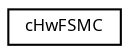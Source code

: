 digraph "Graphical Class Hierarchy"
{
  edge [fontname="Sans",fontsize="8",labelfontname="Sans",labelfontsize="8"];
  node [fontname="Sans",fontsize="8",shape=record];
  rankdir="LR";
  Node1 [label="cHwFSMC",height=0.2,width=0.4,color="black", fillcolor="white", style="filled",URL="$classc_hw_f_s_m_c.html"];
}
